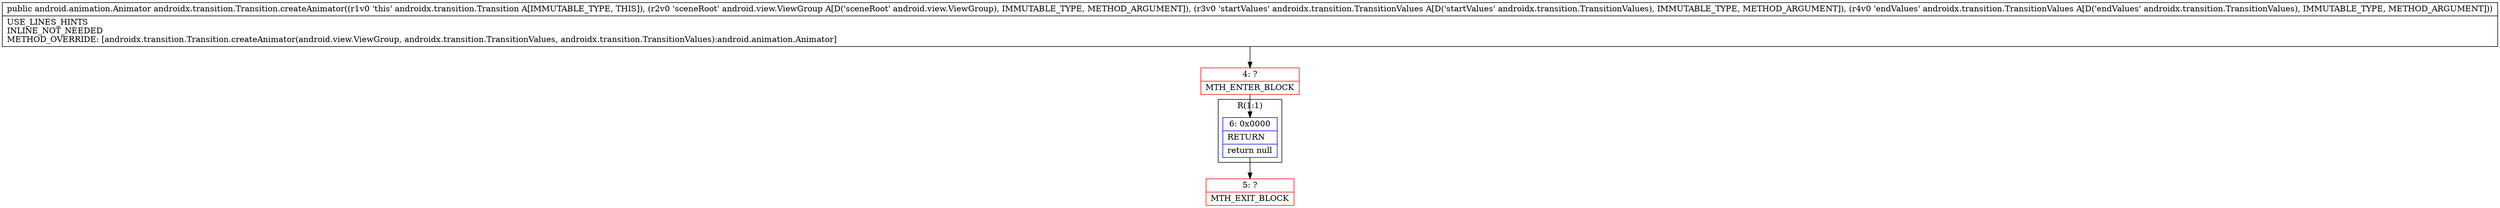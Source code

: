 digraph "CFG forandroidx.transition.Transition.createAnimator(Landroid\/view\/ViewGroup;Landroidx\/transition\/TransitionValues;Landroidx\/transition\/TransitionValues;)Landroid\/animation\/Animator;" {
subgraph cluster_Region_22744015 {
label = "R(1:1)";
node [shape=record,color=blue];
Node_6 [shape=record,label="{6\:\ 0x0000|RETURN\l|return null\l}"];
}
Node_4 [shape=record,color=red,label="{4\:\ ?|MTH_ENTER_BLOCK\l}"];
Node_5 [shape=record,color=red,label="{5\:\ ?|MTH_EXIT_BLOCK\l}"];
MethodNode[shape=record,label="{public android.animation.Animator androidx.transition.Transition.createAnimator((r1v0 'this' androidx.transition.Transition A[IMMUTABLE_TYPE, THIS]), (r2v0 'sceneRoot' android.view.ViewGroup A[D('sceneRoot' android.view.ViewGroup), IMMUTABLE_TYPE, METHOD_ARGUMENT]), (r3v0 'startValues' androidx.transition.TransitionValues A[D('startValues' androidx.transition.TransitionValues), IMMUTABLE_TYPE, METHOD_ARGUMENT]), (r4v0 'endValues' androidx.transition.TransitionValues A[D('endValues' androidx.transition.TransitionValues), IMMUTABLE_TYPE, METHOD_ARGUMENT]))  | USE_LINES_HINTS\lINLINE_NOT_NEEDED\lMETHOD_OVERRIDE: [androidx.transition.Transition.createAnimator(android.view.ViewGroup, androidx.transition.TransitionValues, androidx.transition.TransitionValues):android.animation.Animator]\l}"];
MethodNode -> Node_4;Node_6 -> Node_5;
Node_4 -> Node_6;
}

